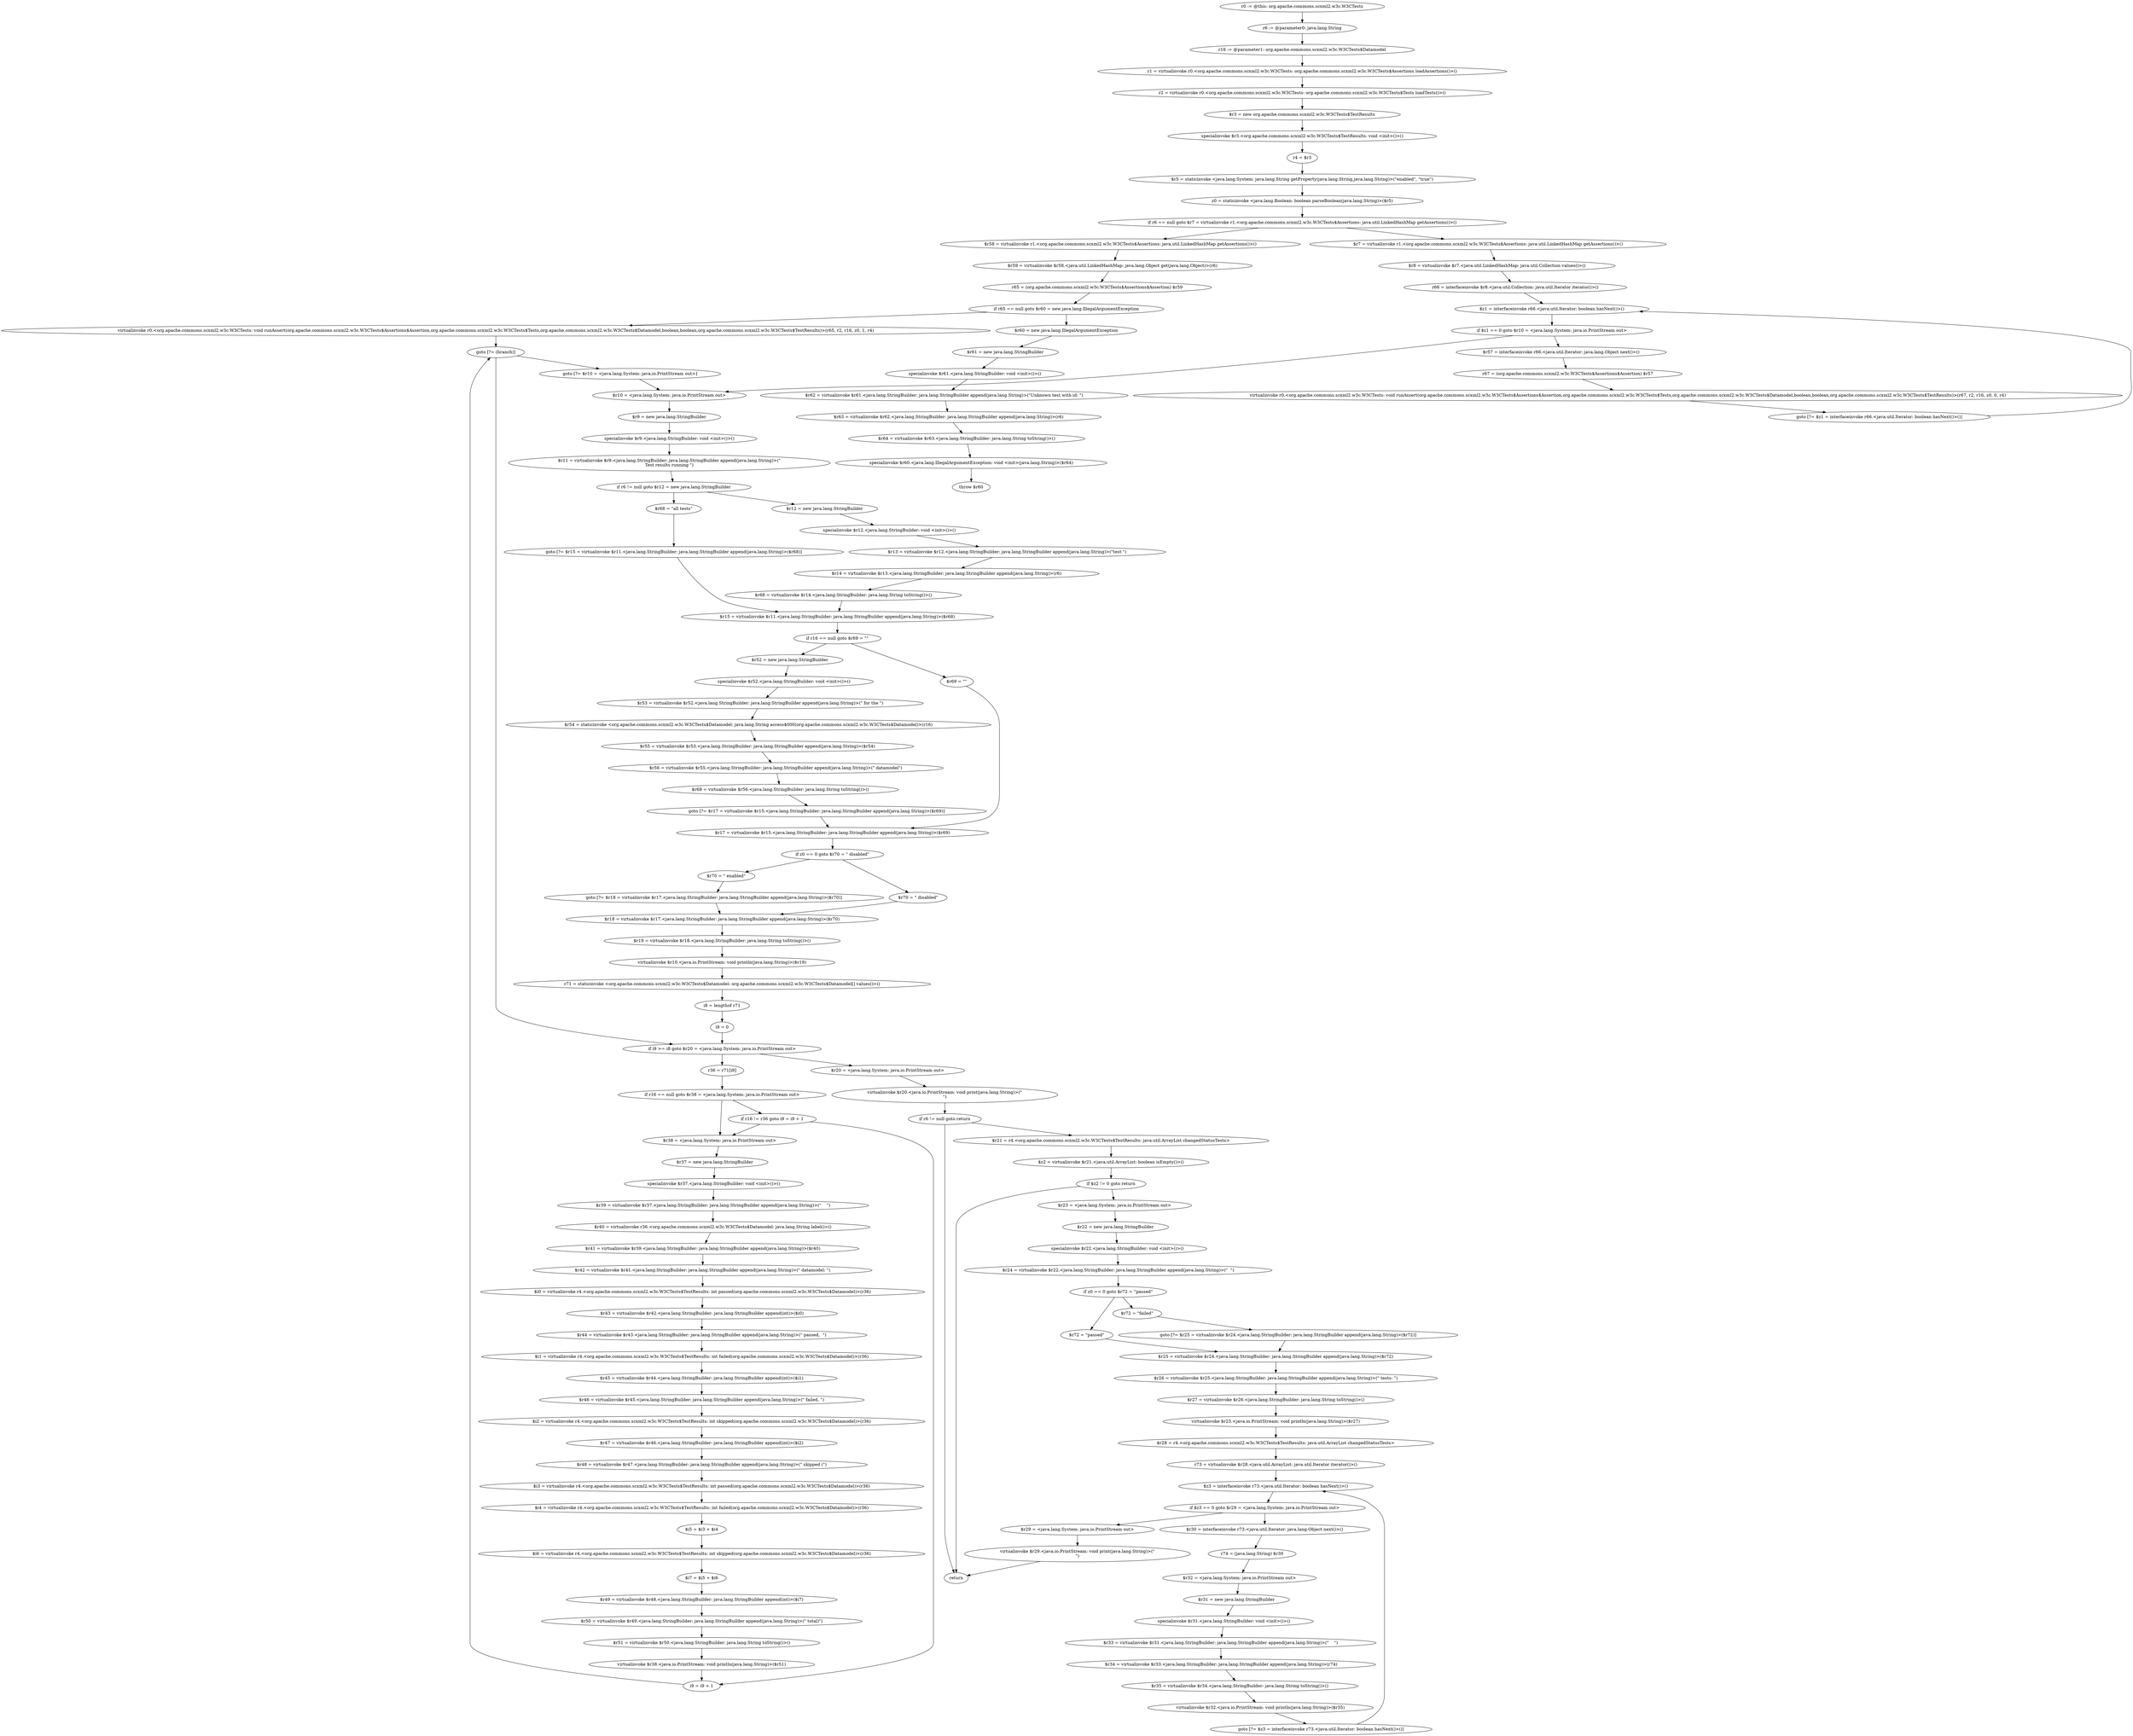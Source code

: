 digraph "unitGraph" {
    "r0 := @this: org.apache.commons.scxml2.w3c.W3CTests"
    "r6 := @parameter0: java.lang.String"
    "r16 := @parameter1: org.apache.commons.scxml2.w3c.W3CTests$Datamodel"
    "r1 = virtualinvoke r0.<org.apache.commons.scxml2.w3c.W3CTests: org.apache.commons.scxml2.w3c.W3CTests$Assertions loadAssertions()>()"
    "r2 = virtualinvoke r0.<org.apache.commons.scxml2.w3c.W3CTests: org.apache.commons.scxml2.w3c.W3CTests$Tests loadTests()>()"
    "$r3 = new org.apache.commons.scxml2.w3c.W3CTests$TestResults"
    "specialinvoke $r3.<org.apache.commons.scxml2.w3c.W3CTests$TestResults: void <init>()>()"
    "r4 = $r3"
    "$r5 = staticinvoke <java.lang.System: java.lang.String getProperty(java.lang.String,java.lang.String)>(\"enabled\", \"true\")"
    "z0 = staticinvoke <java.lang.Boolean: boolean parseBoolean(java.lang.String)>($r5)"
    "if r6 == null goto $r7 = virtualinvoke r1.<org.apache.commons.scxml2.w3c.W3CTests$Assertions: java.util.LinkedHashMap getAssertions()>()"
    "$r58 = virtualinvoke r1.<org.apache.commons.scxml2.w3c.W3CTests$Assertions: java.util.LinkedHashMap getAssertions()>()"
    "$r59 = virtualinvoke $r58.<java.util.LinkedHashMap: java.lang.Object get(java.lang.Object)>(r6)"
    "r65 = (org.apache.commons.scxml2.w3c.W3CTests$Assertions$Assertion) $r59"
    "if r65 == null goto $r60 = new java.lang.IllegalArgumentException"
    "virtualinvoke r0.<org.apache.commons.scxml2.w3c.W3CTests: void runAssert(org.apache.commons.scxml2.w3c.W3CTests$Assertions$Assertion,org.apache.commons.scxml2.w3c.W3CTests$Tests,org.apache.commons.scxml2.w3c.W3CTests$Datamodel,boolean,boolean,org.apache.commons.scxml2.w3c.W3CTests$TestResults)>(r65, r2, r16, z0, 1, r4)"
    "goto [?= (branch)]"
    "$r60 = new java.lang.IllegalArgumentException"
    "$r61 = new java.lang.StringBuilder"
    "specialinvoke $r61.<java.lang.StringBuilder: void <init>()>()"
    "$r62 = virtualinvoke $r61.<java.lang.StringBuilder: java.lang.StringBuilder append(java.lang.String)>(\"Unknown test with id: \")"
    "$r63 = virtualinvoke $r62.<java.lang.StringBuilder: java.lang.StringBuilder append(java.lang.String)>(r6)"
    "$r64 = virtualinvoke $r63.<java.lang.StringBuilder: java.lang.String toString()>()"
    "specialinvoke $r60.<java.lang.IllegalArgumentException: void <init>(java.lang.String)>($r64)"
    "throw $r60"
    "goto [?= $r10 = <java.lang.System: java.io.PrintStream out>]"
    "$r7 = virtualinvoke r1.<org.apache.commons.scxml2.w3c.W3CTests$Assertions: java.util.LinkedHashMap getAssertions()>()"
    "$r8 = virtualinvoke $r7.<java.util.LinkedHashMap: java.util.Collection values()>()"
    "r66 = interfaceinvoke $r8.<java.util.Collection: java.util.Iterator iterator()>()"
    "$z1 = interfaceinvoke r66.<java.util.Iterator: boolean hasNext()>()"
    "if $z1 == 0 goto $r10 = <java.lang.System: java.io.PrintStream out>"
    "$r57 = interfaceinvoke r66.<java.util.Iterator: java.lang.Object next()>()"
    "r67 = (org.apache.commons.scxml2.w3c.W3CTests$Assertions$Assertion) $r57"
    "virtualinvoke r0.<org.apache.commons.scxml2.w3c.W3CTests: void runAssert(org.apache.commons.scxml2.w3c.W3CTests$Assertions$Assertion,org.apache.commons.scxml2.w3c.W3CTests$Tests,org.apache.commons.scxml2.w3c.W3CTests$Datamodel,boolean,boolean,org.apache.commons.scxml2.w3c.W3CTests$TestResults)>(r67, r2, r16, z0, 0, r4)"
    "goto [?= $z1 = interfaceinvoke r66.<java.util.Iterator: boolean hasNext()>()]"
    "$r10 = <java.lang.System: java.io.PrintStream out>"
    "$r9 = new java.lang.StringBuilder"
    "specialinvoke $r9.<java.lang.StringBuilder: void <init>()>()"
    "$r11 = virtualinvoke $r9.<java.lang.StringBuilder: java.lang.StringBuilder append(java.lang.String)>(\"\nTest results running \")"
    "if r6 != null goto $r12 = new java.lang.StringBuilder"
    "$r68 = \"all tests\""
    "goto [?= $r15 = virtualinvoke $r11.<java.lang.StringBuilder: java.lang.StringBuilder append(java.lang.String)>($r68)]"
    "$r12 = new java.lang.StringBuilder"
    "specialinvoke $r12.<java.lang.StringBuilder: void <init>()>()"
    "$r13 = virtualinvoke $r12.<java.lang.StringBuilder: java.lang.StringBuilder append(java.lang.String)>(\"test \")"
    "$r14 = virtualinvoke $r13.<java.lang.StringBuilder: java.lang.StringBuilder append(java.lang.String)>(r6)"
    "$r68 = virtualinvoke $r14.<java.lang.StringBuilder: java.lang.String toString()>()"
    "$r15 = virtualinvoke $r11.<java.lang.StringBuilder: java.lang.StringBuilder append(java.lang.String)>($r68)"
    "if r16 == null goto $r69 = \"\""
    "$r52 = new java.lang.StringBuilder"
    "specialinvoke $r52.<java.lang.StringBuilder: void <init>()>()"
    "$r53 = virtualinvoke $r52.<java.lang.StringBuilder: java.lang.StringBuilder append(java.lang.String)>(\" for the \")"
    "$r54 = staticinvoke <org.apache.commons.scxml2.w3c.W3CTests$Datamodel: java.lang.String access$000(org.apache.commons.scxml2.w3c.W3CTests$Datamodel)>(r16)"
    "$r55 = virtualinvoke $r53.<java.lang.StringBuilder: java.lang.StringBuilder append(java.lang.String)>($r54)"
    "$r56 = virtualinvoke $r55.<java.lang.StringBuilder: java.lang.StringBuilder append(java.lang.String)>(\" datamodel\")"
    "$r69 = virtualinvoke $r56.<java.lang.StringBuilder: java.lang.String toString()>()"
    "goto [?= $r17 = virtualinvoke $r15.<java.lang.StringBuilder: java.lang.StringBuilder append(java.lang.String)>($r69)]"
    "$r69 = \"\""
    "$r17 = virtualinvoke $r15.<java.lang.StringBuilder: java.lang.StringBuilder append(java.lang.String)>($r69)"
    "if z0 == 0 goto $r70 = \" disabled\""
    "$r70 = \" enabled\""
    "goto [?= $r18 = virtualinvoke $r17.<java.lang.StringBuilder: java.lang.StringBuilder append(java.lang.String)>($r70)]"
    "$r70 = \" disabled\""
    "$r18 = virtualinvoke $r17.<java.lang.StringBuilder: java.lang.StringBuilder append(java.lang.String)>($r70)"
    "$r19 = virtualinvoke $r18.<java.lang.StringBuilder: java.lang.String toString()>()"
    "virtualinvoke $r10.<java.io.PrintStream: void println(java.lang.String)>($r19)"
    "r71 = staticinvoke <org.apache.commons.scxml2.w3c.W3CTests$Datamodel: org.apache.commons.scxml2.w3c.W3CTests$Datamodel[] values()>()"
    "i8 = lengthof r71"
    "i9 = 0"
    "if i9 >= i8 goto $r20 = <java.lang.System: java.io.PrintStream out>"
    "r36 = r71[i9]"
    "if r16 == null goto $r38 = <java.lang.System: java.io.PrintStream out>"
    "if r16 != r36 goto i9 = i9 + 1"
    "$r38 = <java.lang.System: java.io.PrintStream out>"
    "$r37 = new java.lang.StringBuilder"
    "specialinvoke $r37.<java.lang.StringBuilder: void <init>()>()"
    "$r39 = virtualinvoke $r37.<java.lang.StringBuilder: java.lang.StringBuilder append(java.lang.String)>(\"    \")"
    "$r40 = virtualinvoke r36.<org.apache.commons.scxml2.w3c.W3CTests$Datamodel: java.lang.String label()>()"
    "$r41 = virtualinvoke $r39.<java.lang.StringBuilder: java.lang.StringBuilder append(java.lang.String)>($r40)"
    "$r42 = virtualinvoke $r41.<java.lang.StringBuilder: java.lang.StringBuilder append(java.lang.String)>(\" datamodel: \")"
    "$i0 = virtualinvoke r4.<org.apache.commons.scxml2.w3c.W3CTests$TestResults: int passed(org.apache.commons.scxml2.w3c.W3CTests$Datamodel)>(r36)"
    "$r43 = virtualinvoke $r42.<java.lang.StringBuilder: java.lang.StringBuilder append(int)>($i0)"
    "$r44 = virtualinvoke $r43.<java.lang.StringBuilder: java.lang.StringBuilder append(java.lang.String)>(\" passed,  \")"
    "$i1 = virtualinvoke r4.<org.apache.commons.scxml2.w3c.W3CTests$TestResults: int failed(org.apache.commons.scxml2.w3c.W3CTests$Datamodel)>(r36)"
    "$r45 = virtualinvoke $r44.<java.lang.StringBuilder: java.lang.StringBuilder append(int)>($i1)"
    "$r46 = virtualinvoke $r45.<java.lang.StringBuilder: java.lang.StringBuilder append(java.lang.String)>(\" failed, \")"
    "$i2 = virtualinvoke r4.<org.apache.commons.scxml2.w3c.W3CTests$TestResults: int skipped(org.apache.commons.scxml2.w3c.W3CTests$Datamodel)>(r36)"
    "$r47 = virtualinvoke $r46.<java.lang.StringBuilder: java.lang.StringBuilder append(int)>($i2)"
    "$r48 = virtualinvoke $r47.<java.lang.StringBuilder: java.lang.StringBuilder append(java.lang.String)>(\" skipped (\")"
    "$i3 = virtualinvoke r4.<org.apache.commons.scxml2.w3c.W3CTests$TestResults: int passed(org.apache.commons.scxml2.w3c.W3CTests$Datamodel)>(r36)"
    "$i4 = virtualinvoke r4.<org.apache.commons.scxml2.w3c.W3CTests$TestResults: int failed(org.apache.commons.scxml2.w3c.W3CTests$Datamodel)>(r36)"
    "$i5 = $i3 + $i4"
    "$i6 = virtualinvoke r4.<org.apache.commons.scxml2.w3c.W3CTests$TestResults: int skipped(org.apache.commons.scxml2.w3c.W3CTests$Datamodel)>(r36)"
    "$i7 = $i5 + $i6"
    "$r49 = virtualinvoke $r48.<java.lang.StringBuilder: java.lang.StringBuilder append(int)>($i7)"
    "$r50 = virtualinvoke $r49.<java.lang.StringBuilder: java.lang.StringBuilder append(java.lang.String)>(\" total)\")"
    "$r51 = virtualinvoke $r50.<java.lang.StringBuilder: java.lang.String toString()>()"
    "virtualinvoke $r38.<java.io.PrintStream: void println(java.lang.String)>($r51)"
    "i9 = i9 + 1"
    "$r20 = <java.lang.System: java.io.PrintStream out>"
    "virtualinvoke $r20.<java.io.PrintStream: void print(java.lang.String)>(\"\n\")"
    "if r6 != null goto return"
    "$r21 = r4.<org.apache.commons.scxml2.w3c.W3CTests$TestResults: java.util.ArrayList changedStatusTests>"
    "$z2 = virtualinvoke $r21.<java.util.ArrayList: boolean isEmpty()>()"
    "if $z2 != 0 goto return"
    "$r23 = <java.lang.System: java.io.PrintStream out>"
    "$r22 = new java.lang.StringBuilder"
    "specialinvoke $r22.<java.lang.StringBuilder: void <init>()>()"
    "$r24 = virtualinvoke $r22.<java.lang.StringBuilder: java.lang.StringBuilder append(java.lang.String)>(\"  \")"
    "if z0 == 0 goto $r72 = \"passed\""
    "$r72 = \"failed\""
    "goto [?= $r25 = virtualinvoke $r24.<java.lang.StringBuilder: java.lang.StringBuilder append(java.lang.String)>($r72)]"
    "$r72 = \"passed\""
    "$r25 = virtualinvoke $r24.<java.lang.StringBuilder: java.lang.StringBuilder append(java.lang.String)>($r72)"
    "$r26 = virtualinvoke $r25.<java.lang.StringBuilder: java.lang.StringBuilder append(java.lang.String)>(\" tests: \")"
    "$r27 = virtualinvoke $r26.<java.lang.StringBuilder: java.lang.String toString()>()"
    "virtualinvoke $r23.<java.io.PrintStream: void println(java.lang.String)>($r27)"
    "$r28 = r4.<org.apache.commons.scxml2.w3c.W3CTests$TestResults: java.util.ArrayList changedStatusTests>"
    "r73 = virtualinvoke $r28.<java.util.ArrayList: java.util.Iterator iterator()>()"
    "$z3 = interfaceinvoke r73.<java.util.Iterator: boolean hasNext()>()"
    "if $z3 == 0 goto $r29 = <java.lang.System: java.io.PrintStream out>"
    "$r30 = interfaceinvoke r73.<java.util.Iterator: java.lang.Object next()>()"
    "r74 = (java.lang.String) $r30"
    "$r32 = <java.lang.System: java.io.PrintStream out>"
    "$r31 = new java.lang.StringBuilder"
    "specialinvoke $r31.<java.lang.StringBuilder: void <init>()>()"
    "$r33 = virtualinvoke $r31.<java.lang.StringBuilder: java.lang.StringBuilder append(java.lang.String)>(\"    \")"
    "$r34 = virtualinvoke $r33.<java.lang.StringBuilder: java.lang.StringBuilder append(java.lang.String)>(r74)"
    "$r35 = virtualinvoke $r34.<java.lang.StringBuilder: java.lang.String toString()>()"
    "virtualinvoke $r32.<java.io.PrintStream: void println(java.lang.String)>($r35)"
    "goto [?= $z3 = interfaceinvoke r73.<java.util.Iterator: boolean hasNext()>()]"
    "$r29 = <java.lang.System: java.io.PrintStream out>"
    "virtualinvoke $r29.<java.io.PrintStream: void print(java.lang.String)>(\"\n\")"
    "return"
    "r0 := @this: org.apache.commons.scxml2.w3c.W3CTests"->"r6 := @parameter0: java.lang.String";
    "r6 := @parameter0: java.lang.String"->"r16 := @parameter1: org.apache.commons.scxml2.w3c.W3CTests$Datamodel";
    "r16 := @parameter1: org.apache.commons.scxml2.w3c.W3CTests$Datamodel"->"r1 = virtualinvoke r0.<org.apache.commons.scxml2.w3c.W3CTests: org.apache.commons.scxml2.w3c.W3CTests$Assertions loadAssertions()>()";
    "r1 = virtualinvoke r0.<org.apache.commons.scxml2.w3c.W3CTests: org.apache.commons.scxml2.w3c.W3CTests$Assertions loadAssertions()>()"->"r2 = virtualinvoke r0.<org.apache.commons.scxml2.w3c.W3CTests: org.apache.commons.scxml2.w3c.W3CTests$Tests loadTests()>()";
    "r2 = virtualinvoke r0.<org.apache.commons.scxml2.w3c.W3CTests: org.apache.commons.scxml2.w3c.W3CTests$Tests loadTests()>()"->"$r3 = new org.apache.commons.scxml2.w3c.W3CTests$TestResults";
    "$r3 = new org.apache.commons.scxml2.w3c.W3CTests$TestResults"->"specialinvoke $r3.<org.apache.commons.scxml2.w3c.W3CTests$TestResults: void <init>()>()";
    "specialinvoke $r3.<org.apache.commons.scxml2.w3c.W3CTests$TestResults: void <init>()>()"->"r4 = $r3";
    "r4 = $r3"->"$r5 = staticinvoke <java.lang.System: java.lang.String getProperty(java.lang.String,java.lang.String)>(\"enabled\", \"true\")";
    "$r5 = staticinvoke <java.lang.System: java.lang.String getProperty(java.lang.String,java.lang.String)>(\"enabled\", \"true\")"->"z0 = staticinvoke <java.lang.Boolean: boolean parseBoolean(java.lang.String)>($r5)";
    "z0 = staticinvoke <java.lang.Boolean: boolean parseBoolean(java.lang.String)>($r5)"->"if r6 == null goto $r7 = virtualinvoke r1.<org.apache.commons.scxml2.w3c.W3CTests$Assertions: java.util.LinkedHashMap getAssertions()>()";
    "if r6 == null goto $r7 = virtualinvoke r1.<org.apache.commons.scxml2.w3c.W3CTests$Assertions: java.util.LinkedHashMap getAssertions()>()"->"$r58 = virtualinvoke r1.<org.apache.commons.scxml2.w3c.W3CTests$Assertions: java.util.LinkedHashMap getAssertions()>()";
    "if r6 == null goto $r7 = virtualinvoke r1.<org.apache.commons.scxml2.w3c.W3CTests$Assertions: java.util.LinkedHashMap getAssertions()>()"->"$r7 = virtualinvoke r1.<org.apache.commons.scxml2.w3c.W3CTests$Assertions: java.util.LinkedHashMap getAssertions()>()";
    "$r58 = virtualinvoke r1.<org.apache.commons.scxml2.w3c.W3CTests$Assertions: java.util.LinkedHashMap getAssertions()>()"->"$r59 = virtualinvoke $r58.<java.util.LinkedHashMap: java.lang.Object get(java.lang.Object)>(r6)";
    "$r59 = virtualinvoke $r58.<java.util.LinkedHashMap: java.lang.Object get(java.lang.Object)>(r6)"->"r65 = (org.apache.commons.scxml2.w3c.W3CTests$Assertions$Assertion) $r59";
    "r65 = (org.apache.commons.scxml2.w3c.W3CTests$Assertions$Assertion) $r59"->"if r65 == null goto $r60 = new java.lang.IllegalArgumentException";
    "if r65 == null goto $r60 = new java.lang.IllegalArgumentException"->"virtualinvoke r0.<org.apache.commons.scxml2.w3c.W3CTests: void runAssert(org.apache.commons.scxml2.w3c.W3CTests$Assertions$Assertion,org.apache.commons.scxml2.w3c.W3CTests$Tests,org.apache.commons.scxml2.w3c.W3CTests$Datamodel,boolean,boolean,org.apache.commons.scxml2.w3c.W3CTests$TestResults)>(r65, r2, r16, z0, 1, r4)";
    "if r65 == null goto $r60 = new java.lang.IllegalArgumentException"->"$r60 = new java.lang.IllegalArgumentException";
    "virtualinvoke r0.<org.apache.commons.scxml2.w3c.W3CTests: void runAssert(org.apache.commons.scxml2.w3c.W3CTests$Assertions$Assertion,org.apache.commons.scxml2.w3c.W3CTests$Tests,org.apache.commons.scxml2.w3c.W3CTests$Datamodel,boolean,boolean,org.apache.commons.scxml2.w3c.W3CTests$TestResults)>(r65, r2, r16, z0, 1, r4)"->"goto [?= (branch)]";
    "goto [?= (branch)]"->"goto [?= $r10 = <java.lang.System: java.io.PrintStream out>]";
    "$r60 = new java.lang.IllegalArgumentException"->"$r61 = new java.lang.StringBuilder";
    "$r61 = new java.lang.StringBuilder"->"specialinvoke $r61.<java.lang.StringBuilder: void <init>()>()";
    "specialinvoke $r61.<java.lang.StringBuilder: void <init>()>()"->"$r62 = virtualinvoke $r61.<java.lang.StringBuilder: java.lang.StringBuilder append(java.lang.String)>(\"Unknown test with id: \")";
    "$r62 = virtualinvoke $r61.<java.lang.StringBuilder: java.lang.StringBuilder append(java.lang.String)>(\"Unknown test with id: \")"->"$r63 = virtualinvoke $r62.<java.lang.StringBuilder: java.lang.StringBuilder append(java.lang.String)>(r6)";
    "$r63 = virtualinvoke $r62.<java.lang.StringBuilder: java.lang.StringBuilder append(java.lang.String)>(r6)"->"$r64 = virtualinvoke $r63.<java.lang.StringBuilder: java.lang.String toString()>()";
    "$r64 = virtualinvoke $r63.<java.lang.StringBuilder: java.lang.String toString()>()"->"specialinvoke $r60.<java.lang.IllegalArgumentException: void <init>(java.lang.String)>($r64)";
    "specialinvoke $r60.<java.lang.IllegalArgumentException: void <init>(java.lang.String)>($r64)"->"throw $r60";
    "goto [?= $r10 = <java.lang.System: java.io.PrintStream out>]"->"$r10 = <java.lang.System: java.io.PrintStream out>";
    "$r7 = virtualinvoke r1.<org.apache.commons.scxml2.w3c.W3CTests$Assertions: java.util.LinkedHashMap getAssertions()>()"->"$r8 = virtualinvoke $r7.<java.util.LinkedHashMap: java.util.Collection values()>()";
    "$r8 = virtualinvoke $r7.<java.util.LinkedHashMap: java.util.Collection values()>()"->"r66 = interfaceinvoke $r8.<java.util.Collection: java.util.Iterator iterator()>()";
    "r66 = interfaceinvoke $r8.<java.util.Collection: java.util.Iterator iterator()>()"->"$z1 = interfaceinvoke r66.<java.util.Iterator: boolean hasNext()>()";
    "$z1 = interfaceinvoke r66.<java.util.Iterator: boolean hasNext()>()"->"if $z1 == 0 goto $r10 = <java.lang.System: java.io.PrintStream out>";
    "if $z1 == 0 goto $r10 = <java.lang.System: java.io.PrintStream out>"->"$r57 = interfaceinvoke r66.<java.util.Iterator: java.lang.Object next()>()";
    "if $z1 == 0 goto $r10 = <java.lang.System: java.io.PrintStream out>"->"$r10 = <java.lang.System: java.io.PrintStream out>";
    "$r57 = interfaceinvoke r66.<java.util.Iterator: java.lang.Object next()>()"->"r67 = (org.apache.commons.scxml2.w3c.W3CTests$Assertions$Assertion) $r57";
    "r67 = (org.apache.commons.scxml2.w3c.W3CTests$Assertions$Assertion) $r57"->"virtualinvoke r0.<org.apache.commons.scxml2.w3c.W3CTests: void runAssert(org.apache.commons.scxml2.w3c.W3CTests$Assertions$Assertion,org.apache.commons.scxml2.w3c.W3CTests$Tests,org.apache.commons.scxml2.w3c.W3CTests$Datamodel,boolean,boolean,org.apache.commons.scxml2.w3c.W3CTests$TestResults)>(r67, r2, r16, z0, 0, r4)";
    "virtualinvoke r0.<org.apache.commons.scxml2.w3c.W3CTests: void runAssert(org.apache.commons.scxml2.w3c.W3CTests$Assertions$Assertion,org.apache.commons.scxml2.w3c.W3CTests$Tests,org.apache.commons.scxml2.w3c.W3CTests$Datamodel,boolean,boolean,org.apache.commons.scxml2.w3c.W3CTests$TestResults)>(r67, r2, r16, z0, 0, r4)"->"goto [?= $z1 = interfaceinvoke r66.<java.util.Iterator: boolean hasNext()>()]";
    "goto [?= $z1 = interfaceinvoke r66.<java.util.Iterator: boolean hasNext()>()]"->"$z1 = interfaceinvoke r66.<java.util.Iterator: boolean hasNext()>()";
    "$r10 = <java.lang.System: java.io.PrintStream out>"->"$r9 = new java.lang.StringBuilder";
    "$r9 = new java.lang.StringBuilder"->"specialinvoke $r9.<java.lang.StringBuilder: void <init>()>()";
    "specialinvoke $r9.<java.lang.StringBuilder: void <init>()>()"->"$r11 = virtualinvoke $r9.<java.lang.StringBuilder: java.lang.StringBuilder append(java.lang.String)>(\"\nTest results running \")";
    "$r11 = virtualinvoke $r9.<java.lang.StringBuilder: java.lang.StringBuilder append(java.lang.String)>(\"\nTest results running \")"->"if r6 != null goto $r12 = new java.lang.StringBuilder";
    "if r6 != null goto $r12 = new java.lang.StringBuilder"->"$r68 = \"all tests\"";
    "if r6 != null goto $r12 = new java.lang.StringBuilder"->"$r12 = new java.lang.StringBuilder";
    "$r68 = \"all tests\""->"goto [?= $r15 = virtualinvoke $r11.<java.lang.StringBuilder: java.lang.StringBuilder append(java.lang.String)>($r68)]";
    "goto [?= $r15 = virtualinvoke $r11.<java.lang.StringBuilder: java.lang.StringBuilder append(java.lang.String)>($r68)]"->"$r15 = virtualinvoke $r11.<java.lang.StringBuilder: java.lang.StringBuilder append(java.lang.String)>($r68)";
    "$r12 = new java.lang.StringBuilder"->"specialinvoke $r12.<java.lang.StringBuilder: void <init>()>()";
    "specialinvoke $r12.<java.lang.StringBuilder: void <init>()>()"->"$r13 = virtualinvoke $r12.<java.lang.StringBuilder: java.lang.StringBuilder append(java.lang.String)>(\"test \")";
    "$r13 = virtualinvoke $r12.<java.lang.StringBuilder: java.lang.StringBuilder append(java.lang.String)>(\"test \")"->"$r14 = virtualinvoke $r13.<java.lang.StringBuilder: java.lang.StringBuilder append(java.lang.String)>(r6)";
    "$r14 = virtualinvoke $r13.<java.lang.StringBuilder: java.lang.StringBuilder append(java.lang.String)>(r6)"->"$r68 = virtualinvoke $r14.<java.lang.StringBuilder: java.lang.String toString()>()";
    "$r68 = virtualinvoke $r14.<java.lang.StringBuilder: java.lang.String toString()>()"->"$r15 = virtualinvoke $r11.<java.lang.StringBuilder: java.lang.StringBuilder append(java.lang.String)>($r68)";
    "$r15 = virtualinvoke $r11.<java.lang.StringBuilder: java.lang.StringBuilder append(java.lang.String)>($r68)"->"if r16 == null goto $r69 = \"\"";
    "if r16 == null goto $r69 = \"\""->"$r52 = new java.lang.StringBuilder";
    "if r16 == null goto $r69 = \"\""->"$r69 = \"\"";
    "$r52 = new java.lang.StringBuilder"->"specialinvoke $r52.<java.lang.StringBuilder: void <init>()>()";
    "specialinvoke $r52.<java.lang.StringBuilder: void <init>()>()"->"$r53 = virtualinvoke $r52.<java.lang.StringBuilder: java.lang.StringBuilder append(java.lang.String)>(\" for the \")";
    "$r53 = virtualinvoke $r52.<java.lang.StringBuilder: java.lang.StringBuilder append(java.lang.String)>(\" for the \")"->"$r54 = staticinvoke <org.apache.commons.scxml2.w3c.W3CTests$Datamodel: java.lang.String access$000(org.apache.commons.scxml2.w3c.W3CTests$Datamodel)>(r16)";
    "$r54 = staticinvoke <org.apache.commons.scxml2.w3c.W3CTests$Datamodel: java.lang.String access$000(org.apache.commons.scxml2.w3c.W3CTests$Datamodel)>(r16)"->"$r55 = virtualinvoke $r53.<java.lang.StringBuilder: java.lang.StringBuilder append(java.lang.String)>($r54)";
    "$r55 = virtualinvoke $r53.<java.lang.StringBuilder: java.lang.StringBuilder append(java.lang.String)>($r54)"->"$r56 = virtualinvoke $r55.<java.lang.StringBuilder: java.lang.StringBuilder append(java.lang.String)>(\" datamodel\")";
    "$r56 = virtualinvoke $r55.<java.lang.StringBuilder: java.lang.StringBuilder append(java.lang.String)>(\" datamodel\")"->"$r69 = virtualinvoke $r56.<java.lang.StringBuilder: java.lang.String toString()>()";
    "$r69 = virtualinvoke $r56.<java.lang.StringBuilder: java.lang.String toString()>()"->"goto [?= $r17 = virtualinvoke $r15.<java.lang.StringBuilder: java.lang.StringBuilder append(java.lang.String)>($r69)]";
    "goto [?= $r17 = virtualinvoke $r15.<java.lang.StringBuilder: java.lang.StringBuilder append(java.lang.String)>($r69)]"->"$r17 = virtualinvoke $r15.<java.lang.StringBuilder: java.lang.StringBuilder append(java.lang.String)>($r69)";
    "$r69 = \"\""->"$r17 = virtualinvoke $r15.<java.lang.StringBuilder: java.lang.StringBuilder append(java.lang.String)>($r69)";
    "$r17 = virtualinvoke $r15.<java.lang.StringBuilder: java.lang.StringBuilder append(java.lang.String)>($r69)"->"if z0 == 0 goto $r70 = \" disabled\"";
    "if z0 == 0 goto $r70 = \" disabled\""->"$r70 = \" enabled\"";
    "if z0 == 0 goto $r70 = \" disabled\""->"$r70 = \" disabled\"";
    "$r70 = \" enabled\""->"goto [?= $r18 = virtualinvoke $r17.<java.lang.StringBuilder: java.lang.StringBuilder append(java.lang.String)>($r70)]";
    "goto [?= $r18 = virtualinvoke $r17.<java.lang.StringBuilder: java.lang.StringBuilder append(java.lang.String)>($r70)]"->"$r18 = virtualinvoke $r17.<java.lang.StringBuilder: java.lang.StringBuilder append(java.lang.String)>($r70)";
    "$r70 = \" disabled\""->"$r18 = virtualinvoke $r17.<java.lang.StringBuilder: java.lang.StringBuilder append(java.lang.String)>($r70)";
    "$r18 = virtualinvoke $r17.<java.lang.StringBuilder: java.lang.StringBuilder append(java.lang.String)>($r70)"->"$r19 = virtualinvoke $r18.<java.lang.StringBuilder: java.lang.String toString()>()";
    "$r19 = virtualinvoke $r18.<java.lang.StringBuilder: java.lang.String toString()>()"->"virtualinvoke $r10.<java.io.PrintStream: void println(java.lang.String)>($r19)";
    "virtualinvoke $r10.<java.io.PrintStream: void println(java.lang.String)>($r19)"->"r71 = staticinvoke <org.apache.commons.scxml2.w3c.W3CTests$Datamodel: org.apache.commons.scxml2.w3c.W3CTests$Datamodel[] values()>()";
    "r71 = staticinvoke <org.apache.commons.scxml2.w3c.W3CTests$Datamodel: org.apache.commons.scxml2.w3c.W3CTests$Datamodel[] values()>()"->"i8 = lengthof r71";
    "i8 = lengthof r71"->"i9 = 0";
    "i9 = 0"->"if i9 >= i8 goto $r20 = <java.lang.System: java.io.PrintStream out>";
    "if i9 >= i8 goto $r20 = <java.lang.System: java.io.PrintStream out>"->"r36 = r71[i9]";
    "if i9 >= i8 goto $r20 = <java.lang.System: java.io.PrintStream out>"->"$r20 = <java.lang.System: java.io.PrintStream out>";
    "r36 = r71[i9]"->"if r16 == null goto $r38 = <java.lang.System: java.io.PrintStream out>";
    "if r16 == null goto $r38 = <java.lang.System: java.io.PrintStream out>"->"if r16 != r36 goto i9 = i9 + 1";
    "if r16 == null goto $r38 = <java.lang.System: java.io.PrintStream out>"->"$r38 = <java.lang.System: java.io.PrintStream out>";
    "if r16 != r36 goto i9 = i9 + 1"->"$r38 = <java.lang.System: java.io.PrintStream out>";
    "if r16 != r36 goto i9 = i9 + 1"->"i9 = i9 + 1";
    "$r38 = <java.lang.System: java.io.PrintStream out>"->"$r37 = new java.lang.StringBuilder";
    "$r37 = new java.lang.StringBuilder"->"specialinvoke $r37.<java.lang.StringBuilder: void <init>()>()";
    "specialinvoke $r37.<java.lang.StringBuilder: void <init>()>()"->"$r39 = virtualinvoke $r37.<java.lang.StringBuilder: java.lang.StringBuilder append(java.lang.String)>(\"    \")";
    "$r39 = virtualinvoke $r37.<java.lang.StringBuilder: java.lang.StringBuilder append(java.lang.String)>(\"    \")"->"$r40 = virtualinvoke r36.<org.apache.commons.scxml2.w3c.W3CTests$Datamodel: java.lang.String label()>()";
    "$r40 = virtualinvoke r36.<org.apache.commons.scxml2.w3c.W3CTests$Datamodel: java.lang.String label()>()"->"$r41 = virtualinvoke $r39.<java.lang.StringBuilder: java.lang.StringBuilder append(java.lang.String)>($r40)";
    "$r41 = virtualinvoke $r39.<java.lang.StringBuilder: java.lang.StringBuilder append(java.lang.String)>($r40)"->"$r42 = virtualinvoke $r41.<java.lang.StringBuilder: java.lang.StringBuilder append(java.lang.String)>(\" datamodel: \")";
    "$r42 = virtualinvoke $r41.<java.lang.StringBuilder: java.lang.StringBuilder append(java.lang.String)>(\" datamodel: \")"->"$i0 = virtualinvoke r4.<org.apache.commons.scxml2.w3c.W3CTests$TestResults: int passed(org.apache.commons.scxml2.w3c.W3CTests$Datamodel)>(r36)";
    "$i0 = virtualinvoke r4.<org.apache.commons.scxml2.w3c.W3CTests$TestResults: int passed(org.apache.commons.scxml2.w3c.W3CTests$Datamodel)>(r36)"->"$r43 = virtualinvoke $r42.<java.lang.StringBuilder: java.lang.StringBuilder append(int)>($i0)";
    "$r43 = virtualinvoke $r42.<java.lang.StringBuilder: java.lang.StringBuilder append(int)>($i0)"->"$r44 = virtualinvoke $r43.<java.lang.StringBuilder: java.lang.StringBuilder append(java.lang.String)>(\" passed,  \")";
    "$r44 = virtualinvoke $r43.<java.lang.StringBuilder: java.lang.StringBuilder append(java.lang.String)>(\" passed,  \")"->"$i1 = virtualinvoke r4.<org.apache.commons.scxml2.w3c.W3CTests$TestResults: int failed(org.apache.commons.scxml2.w3c.W3CTests$Datamodel)>(r36)";
    "$i1 = virtualinvoke r4.<org.apache.commons.scxml2.w3c.W3CTests$TestResults: int failed(org.apache.commons.scxml2.w3c.W3CTests$Datamodel)>(r36)"->"$r45 = virtualinvoke $r44.<java.lang.StringBuilder: java.lang.StringBuilder append(int)>($i1)";
    "$r45 = virtualinvoke $r44.<java.lang.StringBuilder: java.lang.StringBuilder append(int)>($i1)"->"$r46 = virtualinvoke $r45.<java.lang.StringBuilder: java.lang.StringBuilder append(java.lang.String)>(\" failed, \")";
    "$r46 = virtualinvoke $r45.<java.lang.StringBuilder: java.lang.StringBuilder append(java.lang.String)>(\" failed, \")"->"$i2 = virtualinvoke r4.<org.apache.commons.scxml2.w3c.W3CTests$TestResults: int skipped(org.apache.commons.scxml2.w3c.W3CTests$Datamodel)>(r36)";
    "$i2 = virtualinvoke r4.<org.apache.commons.scxml2.w3c.W3CTests$TestResults: int skipped(org.apache.commons.scxml2.w3c.W3CTests$Datamodel)>(r36)"->"$r47 = virtualinvoke $r46.<java.lang.StringBuilder: java.lang.StringBuilder append(int)>($i2)";
    "$r47 = virtualinvoke $r46.<java.lang.StringBuilder: java.lang.StringBuilder append(int)>($i2)"->"$r48 = virtualinvoke $r47.<java.lang.StringBuilder: java.lang.StringBuilder append(java.lang.String)>(\" skipped (\")";
    "$r48 = virtualinvoke $r47.<java.lang.StringBuilder: java.lang.StringBuilder append(java.lang.String)>(\" skipped (\")"->"$i3 = virtualinvoke r4.<org.apache.commons.scxml2.w3c.W3CTests$TestResults: int passed(org.apache.commons.scxml2.w3c.W3CTests$Datamodel)>(r36)";
    "$i3 = virtualinvoke r4.<org.apache.commons.scxml2.w3c.W3CTests$TestResults: int passed(org.apache.commons.scxml2.w3c.W3CTests$Datamodel)>(r36)"->"$i4 = virtualinvoke r4.<org.apache.commons.scxml2.w3c.W3CTests$TestResults: int failed(org.apache.commons.scxml2.w3c.W3CTests$Datamodel)>(r36)";
    "$i4 = virtualinvoke r4.<org.apache.commons.scxml2.w3c.W3CTests$TestResults: int failed(org.apache.commons.scxml2.w3c.W3CTests$Datamodel)>(r36)"->"$i5 = $i3 + $i4";
    "$i5 = $i3 + $i4"->"$i6 = virtualinvoke r4.<org.apache.commons.scxml2.w3c.W3CTests$TestResults: int skipped(org.apache.commons.scxml2.w3c.W3CTests$Datamodel)>(r36)";
    "$i6 = virtualinvoke r4.<org.apache.commons.scxml2.w3c.W3CTests$TestResults: int skipped(org.apache.commons.scxml2.w3c.W3CTests$Datamodel)>(r36)"->"$i7 = $i5 + $i6";
    "$i7 = $i5 + $i6"->"$r49 = virtualinvoke $r48.<java.lang.StringBuilder: java.lang.StringBuilder append(int)>($i7)";
    "$r49 = virtualinvoke $r48.<java.lang.StringBuilder: java.lang.StringBuilder append(int)>($i7)"->"$r50 = virtualinvoke $r49.<java.lang.StringBuilder: java.lang.StringBuilder append(java.lang.String)>(\" total)\")";
    "$r50 = virtualinvoke $r49.<java.lang.StringBuilder: java.lang.StringBuilder append(java.lang.String)>(\" total)\")"->"$r51 = virtualinvoke $r50.<java.lang.StringBuilder: java.lang.String toString()>()";
    "$r51 = virtualinvoke $r50.<java.lang.StringBuilder: java.lang.String toString()>()"->"virtualinvoke $r38.<java.io.PrintStream: void println(java.lang.String)>($r51)";
    "virtualinvoke $r38.<java.io.PrintStream: void println(java.lang.String)>($r51)"->"i9 = i9 + 1";
    "i9 = i9 + 1"->"goto [?= (branch)]";
    "goto [?= (branch)]"->"if i9 >= i8 goto $r20 = <java.lang.System: java.io.PrintStream out>";
    "$r20 = <java.lang.System: java.io.PrintStream out>"->"virtualinvoke $r20.<java.io.PrintStream: void print(java.lang.String)>(\"\n\")";
    "virtualinvoke $r20.<java.io.PrintStream: void print(java.lang.String)>(\"\n\")"->"if r6 != null goto return";
    "if r6 != null goto return"->"$r21 = r4.<org.apache.commons.scxml2.w3c.W3CTests$TestResults: java.util.ArrayList changedStatusTests>";
    "if r6 != null goto return"->"return";
    "$r21 = r4.<org.apache.commons.scxml2.w3c.W3CTests$TestResults: java.util.ArrayList changedStatusTests>"->"$z2 = virtualinvoke $r21.<java.util.ArrayList: boolean isEmpty()>()";
    "$z2 = virtualinvoke $r21.<java.util.ArrayList: boolean isEmpty()>()"->"if $z2 != 0 goto return";
    "if $z2 != 0 goto return"->"$r23 = <java.lang.System: java.io.PrintStream out>";
    "if $z2 != 0 goto return"->"return";
    "$r23 = <java.lang.System: java.io.PrintStream out>"->"$r22 = new java.lang.StringBuilder";
    "$r22 = new java.lang.StringBuilder"->"specialinvoke $r22.<java.lang.StringBuilder: void <init>()>()";
    "specialinvoke $r22.<java.lang.StringBuilder: void <init>()>()"->"$r24 = virtualinvoke $r22.<java.lang.StringBuilder: java.lang.StringBuilder append(java.lang.String)>(\"  \")";
    "$r24 = virtualinvoke $r22.<java.lang.StringBuilder: java.lang.StringBuilder append(java.lang.String)>(\"  \")"->"if z0 == 0 goto $r72 = \"passed\"";
    "if z0 == 0 goto $r72 = \"passed\""->"$r72 = \"failed\"";
    "if z0 == 0 goto $r72 = \"passed\""->"$r72 = \"passed\"";
    "$r72 = \"failed\""->"goto [?= $r25 = virtualinvoke $r24.<java.lang.StringBuilder: java.lang.StringBuilder append(java.lang.String)>($r72)]";
    "goto [?= $r25 = virtualinvoke $r24.<java.lang.StringBuilder: java.lang.StringBuilder append(java.lang.String)>($r72)]"->"$r25 = virtualinvoke $r24.<java.lang.StringBuilder: java.lang.StringBuilder append(java.lang.String)>($r72)";
    "$r72 = \"passed\""->"$r25 = virtualinvoke $r24.<java.lang.StringBuilder: java.lang.StringBuilder append(java.lang.String)>($r72)";
    "$r25 = virtualinvoke $r24.<java.lang.StringBuilder: java.lang.StringBuilder append(java.lang.String)>($r72)"->"$r26 = virtualinvoke $r25.<java.lang.StringBuilder: java.lang.StringBuilder append(java.lang.String)>(\" tests: \")";
    "$r26 = virtualinvoke $r25.<java.lang.StringBuilder: java.lang.StringBuilder append(java.lang.String)>(\" tests: \")"->"$r27 = virtualinvoke $r26.<java.lang.StringBuilder: java.lang.String toString()>()";
    "$r27 = virtualinvoke $r26.<java.lang.StringBuilder: java.lang.String toString()>()"->"virtualinvoke $r23.<java.io.PrintStream: void println(java.lang.String)>($r27)";
    "virtualinvoke $r23.<java.io.PrintStream: void println(java.lang.String)>($r27)"->"$r28 = r4.<org.apache.commons.scxml2.w3c.W3CTests$TestResults: java.util.ArrayList changedStatusTests>";
    "$r28 = r4.<org.apache.commons.scxml2.w3c.W3CTests$TestResults: java.util.ArrayList changedStatusTests>"->"r73 = virtualinvoke $r28.<java.util.ArrayList: java.util.Iterator iterator()>()";
    "r73 = virtualinvoke $r28.<java.util.ArrayList: java.util.Iterator iterator()>()"->"$z3 = interfaceinvoke r73.<java.util.Iterator: boolean hasNext()>()";
    "$z3 = interfaceinvoke r73.<java.util.Iterator: boolean hasNext()>()"->"if $z3 == 0 goto $r29 = <java.lang.System: java.io.PrintStream out>";
    "if $z3 == 0 goto $r29 = <java.lang.System: java.io.PrintStream out>"->"$r30 = interfaceinvoke r73.<java.util.Iterator: java.lang.Object next()>()";
    "if $z3 == 0 goto $r29 = <java.lang.System: java.io.PrintStream out>"->"$r29 = <java.lang.System: java.io.PrintStream out>";
    "$r30 = interfaceinvoke r73.<java.util.Iterator: java.lang.Object next()>()"->"r74 = (java.lang.String) $r30";
    "r74 = (java.lang.String) $r30"->"$r32 = <java.lang.System: java.io.PrintStream out>";
    "$r32 = <java.lang.System: java.io.PrintStream out>"->"$r31 = new java.lang.StringBuilder";
    "$r31 = new java.lang.StringBuilder"->"specialinvoke $r31.<java.lang.StringBuilder: void <init>()>()";
    "specialinvoke $r31.<java.lang.StringBuilder: void <init>()>()"->"$r33 = virtualinvoke $r31.<java.lang.StringBuilder: java.lang.StringBuilder append(java.lang.String)>(\"    \")";
    "$r33 = virtualinvoke $r31.<java.lang.StringBuilder: java.lang.StringBuilder append(java.lang.String)>(\"    \")"->"$r34 = virtualinvoke $r33.<java.lang.StringBuilder: java.lang.StringBuilder append(java.lang.String)>(r74)";
    "$r34 = virtualinvoke $r33.<java.lang.StringBuilder: java.lang.StringBuilder append(java.lang.String)>(r74)"->"$r35 = virtualinvoke $r34.<java.lang.StringBuilder: java.lang.String toString()>()";
    "$r35 = virtualinvoke $r34.<java.lang.StringBuilder: java.lang.String toString()>()"->"virtualinvoke $r32.<java.io.PrintStream: void println(java.lang.String)>($r35)";
    "virtualinvoke $r32.<java.io.PrintStream: void println(java.lang.String)>($r35)"->"goto [?= $z3 = interfaceinvoke r73.<java.util.Iterator: boolean hasNext()>()]";
    "goto [?= $z3 = interfaceinvoke r73.<java.util.Iterator: boolean hasNext()>()]"->"$z3 = interfaceinvoke r73.<java.util.Iterator: boolean hasNext()>()";
    "$r29 = <java.lang.System: java.io.PrintStream out>"->"virtualinvoke $r29.<java.io.PrintStream: void print(java.lang.String)>(\"\n\")";
    "virtualinvoke $r29.<java.io.PrintStream: void print(java.lang.String)>(\"\n\")"->"return";
}
